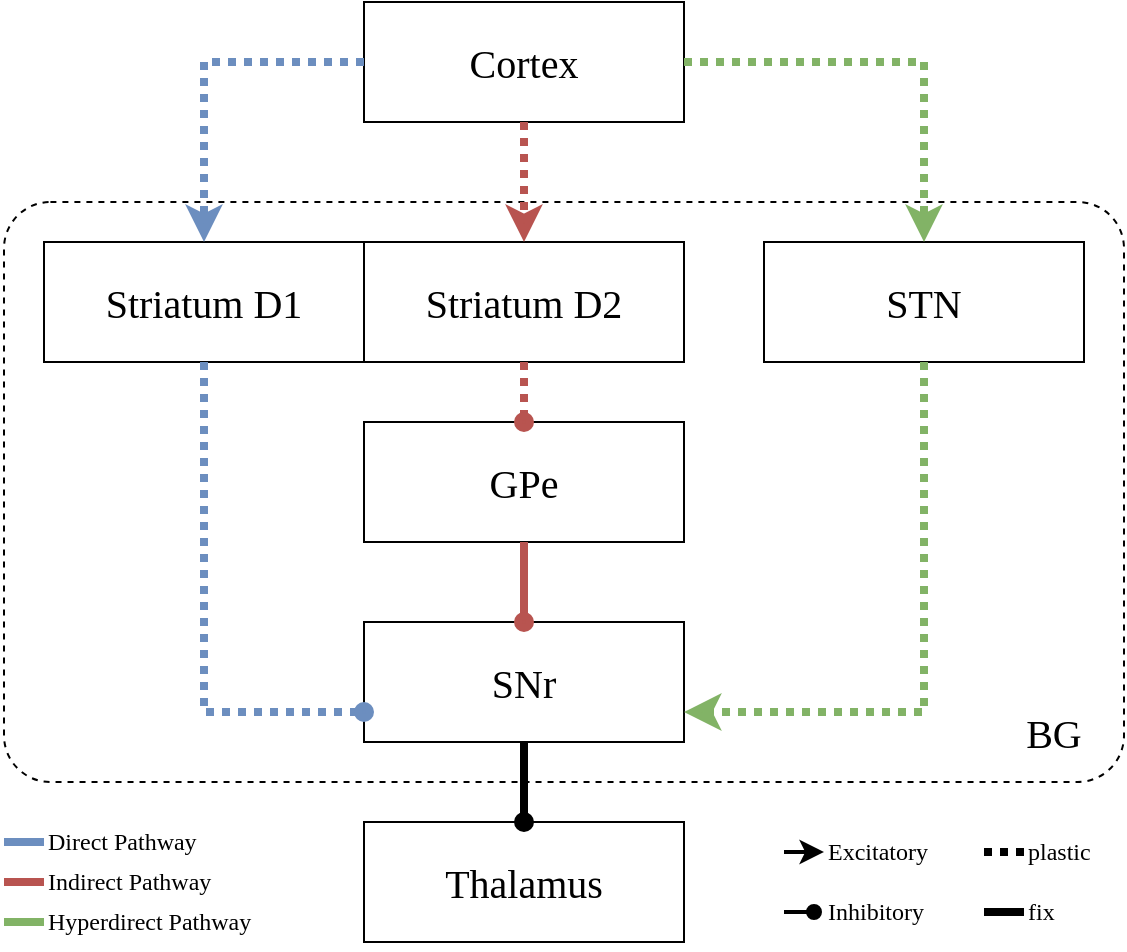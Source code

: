 <mxfile version="21.3.8" type="device">
  <diagram name="Page-1" id="F4Z-Leb8WxO9eprkBROh">
    <mxGraphModel dx="1703" dy="1094" grid="1" gridSize="10" guides="1" tooltips="1" connect="1" arrows="1" fold="1" page="1" pageScale="1" pageWidth="850" pageHeight="1100" math="0" shadow="0">
      <root>
        <mxCell id="0" />
        <mxCell id="1" parent="0" />
        <mxCell id="HiXTfu7oj7qjVwEcYv21-3" value="" style="rounded=1;whiteSpace=wrap;html=1;dashed=1;arcSize=8;" vertex="1" parent="1">
          <mxGeometry x="220" y="160" width="560" height="290" as="geometry" />
        </mxCell>
        <mxCell id="hkSiyoPHmYX9CYbWdI6p-1" value="" style="rounded=0;whiteSpace=wrap;html=1;" parent="1" vertex="1">
          <mxGeometry x="400" y="180" width="160" height="60" as="geometry" />
        </mxCell>
        <mxCell id="hkSiyoPHmYX9CYbWdI6p-4" value="" style="rounded=0;whiteSpace=wrap;html=1;" parent="1" vertex="1">
          <mxGeometry x="240" y="180" width="160" height="60" as="geometry" />
        </mxCell>
        <mxCell id="hkSiyoPHmYX9CYbWdI6p-3" value="&lt;font style=&quot;font-size: 20px;&quot; face=&quot;Serif&quot;&gt;Striatum D1&lt;br&gt;&lt;/font&gt;" style="text;html=1;strokeColor=none;fillColor=none;align=center;verticalAlign=middle;whiteSpace=wrap;rounded=0;" parent="1" vertex="1">
          <mxGeometry x="240" y="180" width="160" height="60" as="geometry" />
        </mxCell>
        <mxCell id="hkSiyoPHmYX9CYbWdI6p-5" value="" style="rounded=0;whiteSpace=wrap;html=1;" parent="1" vertex="1">
          <mxGeometry x="400" y="60" width="160" height="60" as="geometry" />
        </mxCell>
        <mxCell id="hkSiyoPHmYX9CYbWdI6p-2" value="&lt;font style=&quot;font-size: 20px;&quot; face=&quot;Serif&quot;&gt;Cortex&lt;/font&gt;" style="text;html=1;strokeColor=none;fillColor=none;align=center;verticalAlign=middle;whiteSpace=wrap;rounded=0;" parent="1" vertex="1">
          <mxGeometry x="400" y="60" width="160" height="60" as="geometry" />
        </mxCell>
        <mxCell id="hkSiyoPHmYX9CYbWdI6p-6" value="" style="rounded=0;whiteSpace=wrap;html=1;" parent="1" vertex="1">
          <mxGeometry x="600" y="180" width="160" height="60" as="geometry" />
        </mxCell>
        <mxCell id="hkSiyoPHmYX9CYbWdI6p-7" value="" style="rounded=0;whiteSpace=wrap;html=1;" parent="1" vertex="1">
          <mxGeometry x="400" y="270" width="160" height="60" as="geometry" />
        </mxCell>
        <mxCell id="hkSiyoPHmYX9CYbWdI6p-8" value="" style="rounded=0;whiteSpace=wrap;html=1;" parent="1" vertex="1">
          <mxGeometry x="400" y="370" width="160" height="60" as="geometry" />
        </mxCell>
        <mxCell id="hkSiyoPHmYX9CYbWdI6p-9" value="" style="rounded=0;whiteSpace=wrap;html=1;" parent="1" vertex="1">
          <mxGeometry x="400" y="470" width="160" height="60" as="geometry" />
        </mxCell>
        <mxCell id="hkSiyoPHmYX9CYbWdI6p-10" value="&lt;font style=&quot;font-size: 20px;&quot; face=&quot;Serif&quot;&gt;Striatum D2&lt;br&gt;&lt;/font&gt;" style="text;html=1;strokeColor=none;fillColor=none;align=center;verticalAlign=middle;whiteSpace=wrap;rounded=0;" parent="1" vertex="1">
          <mxGeometry x="400" y="180" width="160" height="60" as="geometry" />
        </mxCell>
        <mxCell id="hkSiyoPHmYX9CYbWdI6p-11" value="&lt;font style=&quot;font-size: 20px;&quot; face=&quot;Serif&quot;&gt;STN&lt;/font&gt;" style="text;html=1;strokeColor=none;fillColor=none;align=center;verticalAlign=middle;whiteSpace=wrap;rounded=0;" parent="1" vertex="1">
          <mxGeometry x="600" y="180" width="160" height="60" as="geometry" />
        </mxCell>
        <mxCell id="hkSiyoPHmYX9CYbWdI6p-13" value="" style="endArrow=classic;html=1;rounded=0;exitX=0;exitY=0.5;exitDx=0;exitDy=0;entryX=0.5;entryY=0;entryDx=0;entryDy=0;edgeStyle=orthogonalEdgeStyle;strokeWidth=4;fillColor=#dae8fc;strokeColor=#6c8ebf;dashed=1;dashPattern=1 1;" parent="1" source="hkSiyoPHmYX9CYbWdI6p-2" target="hkSiyoPHmYX9CYbWdI6p-3" edge="1">
          <mxGeometry width="50" height="50" relative="1" as="geometry">
            <mxPoint x="490" y="350" as="sourcePoint" />
            <mxPoint x="540" y="300" as="targetPoint" />
          </mxGeometry>
        </mxCell>
        <mxCell id="hkSiyoPHmYX9CYbWdI6p-14" value="" style="endArrow=classic;html=1;rounded=0;exitX=0.5;exitY=1;exitDx=0;exitDy=0;entryX=0.5;entryY=0;entryDx=0;entryDy=0;strokeWidth=4;fillColor=#f8cecc;strokeColor=#b85450;dashed=1;dashPattern=1 1;" parent="1" source="hkSiyoPHmYX9CYbWdI6p-2" target="hkSiyoPHmYX9CYbWdI6p-10" edge="1">
          <mxGeometry width="50" height="50" relative="1" as="geometry">
            <mxPoint x="570" y="180" as="sourcePoint" />
            <mxPoint x="620" y="130" as="targetPoint" />
          </mxGeometry>
        </mxCell>
        <mxCell id="hkSiyoPHmYX9CYbWdI6p-16" value="" style="endArrow=classic;html=1;rounded=0;exitX=1;exitY=0.5;exitDx=0;exitDy=0;entryX=0.5;entryY=0;entryDx=0;entryDy=0;edgeStyle=orthogonalEdgeStyle;strokeWidth=4;fillColor=#d5e8d4;strokeColor=#82b366;dashed=1;dashPattern=1 1;" parent="1" source="hkSiyoPHmYX9CYbWdI6p-2" target="hkSiyoPHmYX9CYbWdI6p-11" edge="1">
          <mxGeometry width="50" height="50" relative="1" as="geometry">
            <mxPoint x="490" y="350" as="sourcePoint" />
            <mxPoint x="540" y="300" as="targetPoint" />
          </mxGeometry>
        </mxCell>
        <mxCell id="hkSiyoPHmYX9CYbWdI6p-17" value="&lt;font style=&quot;font-size: 20px;&quot; face=&quot;serif&quot;&gt;GPe&lt;/font&gt;" style="text;html=1;strokeColor=none;fillColor=none;align=center;verticalAlign=middle;whiteSpace=wrap;rounded=0;" parent="1" vertex="1">
          <mxGeometry x="400" y="270" width="160" height="60" as="geometry" />
        </mxCell>
        <mxCell id="hkSiyoPHmYX9CYbWdI6p-18" value="&lt;font style=&quot;font-size: 20px;&quot; face=&quot;serif&quot;&gt;SNr&lt;/font&gt;" style="text;html=1;strokeColor=none;fillColor=none;align=center;verticalAlign=middle;whiteSpace=wrap;rounded=0;" parent="1" vertex="1">
          <mxGeometry x="400" y="370" width="160" height="60" as="geometry" />
        </mxCell>
        <mxCell id="hkSiyoPHmYX9CYbWdI6p-19" value="&lt;font style=&quot;font-size: 20px;&quot; face=&quot;serif&quot;&gt;Thalamus&lt;/font&gt;" style="text;html=1;strokeColor=none;fillColor=none;align=center;verticalAlign=middle;whiteSpace=wrap;rounded=0;" parent="1" vertex="1">
          <mxGeometry x="400" y="470" width="160" height="60" as="geometry" />
        </mxCell>
        <mxCell id="hkSiyoPHmYX9CYbWdI6p-64" value="" style="endArrow=oval;html=1;rounded=0;exitX=0.5;exitY=1;exitDx=0;exitDy=0;entryX=0;entryY=0.75;entryDx=0;entryDy=0;edgeStyle=orthogonalEdgeStyle;strokeWidth=4;fillColor=#dae8fc;strokeColor=#6c8ebf;endFill=1;dashed=1;dashPattern=1 1;" parent="1" source="hkSiyoPHmYX9CYbWdI6p-4" target="hkSiyoPHmYX9CYbWdI6p-18" edge="1">
          <mxGeometry width="50" height="50" relative="1" as="geometry">
            <mxPoint x="650" y="390" as="sourcePoint" />
            <mxPoint x="700" y="340" as="targetPoint" />
          </mxGeometry>
        </mxCell>
        <mxCell id="hkSiyoPHmYX9CYbWdI6p-65" value="" style="endArrow=oval;html=1;rounded=0;exitX=0.5;exitY=1;exitDx=0;exitDy=0;entryX=0.5;entryY=0;entryDx=0;entryDy=0;strokeWidth=4;endFill=1;fillColor=#f8cecc;strokeColor=#b85450;dashed=1;dashPattern=1 1;" parent="1" source="hkSiyoPHmYX9CYbWdI6p-1" target="hkSiyoPHmYX9CYbWdI6p-17" edge="1">
          <mxGeometry width="50" height="50" relative="1" as="geometry">
            <mxPoint x="650" y="390" as="sourcePoint" />
            <mxPoint x="700" y="340" as="targetPoint" />
          </mxGeometry>
        </mxCell>
        <mxCell id="hkSiyoPHmYX9CYbWdI6p-66" value="" style="endArrow=oval;html=1;rounded=0;exitX=0.5;exitY=1;exitDx=0;exitDy=0;entryX=0.5;entryY=0;entryDx=0;entryDy=0;strokeWidth=4;endFill=1;fillColor=#f8cecc;strokeColor=#b85450;" parent="1" source="hkSiyoPHmYX9CYbWdI6p-7" target="hkSiyoPHmYX9CYbWdI6p-18" edge="1">
          <mxGeometry width="50" height="50" relative="1" as="geometry">
            <mxPoint x="650" y="390" as="sourcePoint" />
            <mxPoint x="700" y="340" as="targetPoint" />
          </mxGeometry>
        </mxCell>
        <mxCell id="hkSiyoPHmYX9CYbWdI6p-67" value="" style="endArrow=classic;html=1;rounded=0;exitX=0.5;exitY=1;exitDx=0;exitDy=0;entryX=1;entryY=0.75;entryDx=0;entryDy=0;edgeStyle=orthogonalEdgeStyle;strokeWidth=4;fillColor=#d5e8d4;strokeColor=#82b366;dashed=1;dashPattern=1 1;" parent="1" source="hkSiyoPHmYX9CYbWdI6p-6" target="hkSiyoPHmYX9CYbWdI6p-18" edge="1">
          <mxGeometry width="50" height="50" relative="1" as="geometry">
            <mxPoint x="650" y="390" as="sourcePoint" />
            <mxPoint x="700" y="340" as="targetPoint" />
          </mxGeometry>
        </mxCell>
        <mxCell id="hkSiyoPHmYX9CYbWdI6p-68" value="" style="endArrow=oval;html=1;rounded=0;exitX=0.5;exitY=1;exitDx=0;exitDy=0;entryX=0.5;entryY=0;entryDx=0;entryDy=0;strokeWidth=4;endFill=1;" parent="1" source="hkSiyoPHmYX9CYbWdI6p-8" target="hkSiyoPHmYX9CYbWdI6p-19" edge="1">
          <mxGeometry width="50" height="50" relative="1" as="geometry">
            <mxPoint x="650" y="470" as="sourcePoint" />
            <mxPoint x="700" y="420" as="targetPoint" />
          </mxGeometry>
        </mxCell>
        <mxCell id="hkSiyoPHmYX9CYbWdI6p-96" value="&lt;font style=&quot;font-size: 20px;&quot; face=&quot;serif&quot;&gt;BG&lt;/font&gt;" style="text;html=1;strokeColor=none;fillColor=none;align=center;verticalAlign=middle;whiteSpace=wrap;rounded=0;" parent="1" vertex="1">
          <mxGeometry x="720" y="410" width="50" height="30" as="geometry" />
        </mxCell>
        <mxCell id="HiXTfu7oj7qjVwEcYv21-4" value="" style="endArrow=none;html=1;rounded=0;strokeWidth=4;fillColor=#dae8fc;strokeColor=#6c8ebf;" edge="1" parent="1" target="HiXTfu7oj7qjVwEcYv21-5">
          <mxGeometry width="50" height="50" relative="1" as="geometry">
            <mxPoint x="220" y="480" as="sourcePoint" />
            <mxPoint x="260" y="480" as="targetPoint" />
          </mxGeometry>
        </mxCell>
        <mxCell id="HiXTfu7oj7qjVwEcYv21-5" value="&lt;div align=&quot;left&quot;&gt;&lt;font face=&quot;serif&quot;&gt;Direct Pathway&lt;/font&gt;&lt;/div&gt;" style="text;html=1;strokeColor=none;fillColor=none;align=left;verticalAlign=middle;whiteSpace=wrap;rounded=0;" vertex="1" parent="1">
          <mxGeometry x="240" y="470" width="140" height="20" as="geometry" />
        </mxCell>
        <mxCell id="HiXTfu7oj7qjVwEcYv21-6" value="" style="endArrow=none;html=1;rounded=0;strokeWidth=4;fillColor=#f8cecc;strokeColor=#b85450;" edge="1" parent="1" target="HiXTfu7oj7qjVwEcYv21-7">
          <mxGeometry width="50" height="50" relative="1" as="geometry">
            <mxPoint x="220" y="500" as="sourcePoint" />
            <mxPoint x="260" y="500" as="targetPoint" />
          </mxGeometry>
        </mxCell>
        <mxCell id="HiXTfu7oj7qjVwEcYv21-7" value="&lt;div align=&quot;left&quot;&gt;&lt;font face=&quot;Serif&quot;&gt;Indirect Pathway&lt;/font&gt;&lt;/div&gt;" style="text;html=1;strokeColor=none;fillColor=none;align=left;verticalAlign=middle;whiteSpace=wrap;rounded=0;" vertex="1" parent="1">
          <mxGeometry x="240" y="490" width="140" height="20" as="geometry" />
        </mxCell>
        <mxCell id="HiXTfu7oj7qjVwEcYv21-8" value="" style="endArrow=none;html=1;rounded=0;strokeWidth=4;fillColor=#d5e8d4;strokeColor=#82b366;" edge="1" parent="1" target="HiXTfu7oj7qjVwEcYv21-9">
          <mxGeometry width="50" height="50" relative="1" as="geometry">
            <mxPoint x="220" y="520" as="sourcePoint" />
            <mxPoint x="260" y="520" as="targetPoint" />
          </mxGeometry>
        </mxCell>
        <mxCell id="HiXTfu7oj7qjVwEcYv21-9" value="&lt;div align=&quot;left&quot;&gt;&lt;font face=&quot;serif&quot;&gt;Hyperdirect Pathway&lt;/font&gt;&lt;/div&gt;" style="text;html=1;strokeColor=none;fillColor=none;align=left;verticalAlign=middle;whiteSpace=wrap;rounded=0;" vertex="1" parent="1">
          <mxGeometry x="240" y="510" width="140" height="20" as="geometry" />
        </mxCell>
        <mxCell id="HiXTfu7oj7qjVwEcYv21-10" value="" style="endArrow=classic;html=1;rounded=0;strokeWidth=2;fillColor=#dae8fc;strokeColor=#000000;endFill=1;" edge="1" parent="1" target="HiXTfu7oj7qjVwEcYv21-11">
          <mxGeometry width="50" height="50" relative="1" as="geometry">
            <mxPoint x="610" y="485" as="sourcePoint" />
            <mxPoint x="650" y="480" as="targetPoint" />
          </mxGeometry>
        </mxCell>
        <mxCell id="HiXTfu7oj7qjVwEcYv21-11" value="&lt;pre style=&quot;text-align:left&quot; id=&quot;tw-target-text&quot; data-placeholder=&quot;Übersetzung&quot; class=&quot;tw-data-text tw-text-large tw-ta&quot;&gt;&lt;font face=&quot;serif&quot;&gt;Excitatory&lt;/font&gt;&lt;/pre&gt;" style="text;html=1;strokeColor=none;fillColor=none;align=left;verticalAlign=middle;whiteSpace=wrap;rounded=0;" vertex="1" parent="1">
          <mxGeometry x="630" y="470" width="80" height="30" as="geometry" />
        </mxCell>
        <mxCell id="HiXTfu7oj7qjVwEcYv21-14" value="" style="endArrow=oval;html=1;rounded=0;strokeWidth=2;fillColor=#d5e8d4;strokeColor=#000000;endFill=1;" edge="1" parent="1">
          <mxGeometry width="50" height="50" relative="1" as="geometry">
            <mxPoint x="610" y="515" as="sourcePoint" />
            <mxPoint x="625" y="515" as="targetPoint" />
          </mxGeometry>
        </mxCell>
        <mxCell id="HiXTfu7oj7qjVwEcYv21-15" value="&lt;pre style=&quot;text-align:left&quot; id=&quot;tw-target-text&quot; data-placeholder=&quot;Übersetzung&quot; class=&quot;tw-data-text tw-text-large tw-ta&quot;&gt;&lt;font face=&quot;serif&quot;&gt;Inhibitory&lt;/font&gt;&lt;/pre&gt;" style="text;html=1;strokeColor=none;fillColor=none;align=left;verticalAlign=middle;whiteSpace=wrap;rounded=0;" vertex="1" parent="1">
          <mxGeometry x="630" y="500" width="80" height="30" as="geometry" />
        </mxCell>
        <mxCell id="HiXTfu7oj7qjVwEcYv21-16" value="" style="endArrow=none;html=1;rounded=0;strokeWidth=4;fillColor=#dae8fc;strokeColor=#000000;dashed=1;dashPattern=1 1;" edge="1" parent="1" target="HiXTfu7oj7qjVwEcYv21-17">
          <mxGeometry width="50" height="50" relative="1" as="geometry">
            <mxPoint x="710" y="485" as="sourcePoint" />
            <mxPoint x="750" y="480" as="targetPoint" />
          </mxGeometry>
        </mxCell>
        <mxCell id="HiXTfu7oj7qjVwEcYv21-17" value="&lt;font face=&quot;serif&quot;&gt;plastic&lt;/font&gt;" style="text;html=1;strokeColor=none;fillColor=none;align=left;verticalAlign=middle;whiteSpace=wrap;rounded=0;" vertex="1" parent="1">
          <mxGeometry x="730" y="470" width="50" height="30" as="geometry" />
        </mxCell>
        <mxCell id="HiXTfu7oj7qjVwEcYv21-18" value="" style="endArrow=none;html=1;rounded=0;strokeWidth=4;fillColor=#d5e8d4;strokeColor=#000000;" edge="1" parent="1" target="HiXTfu7oj7qjVwEcYv21-19">
          <mxGeometry width="50" height="50" relative="1" as="geometry">
            <mxPoint x="710" y="515" as="sourcePoint" />
            <mxPoint x="750" y="520" as="targetPoint" />
          </mxGeometry>
        </mxCell>
        <mxCell id="HiXTfu7oj7qjVwEcYv21-19" value="&lt;font face=&quot;serif&quot;&gt;fix&lt;/font&gt;" style="text;html=1;strokeColor=none;fillColor=none;align=left;verticalAlign=middle;whiteSpace=wrap;rounded=0;" vertex="1" parent="1">
          <mxGeometry x="730" y="500" width="50" height="30" as="geometry" />
        </mxCell>
      </root>
    </mxGraphModel>
  </diagram>
</mxfile>
